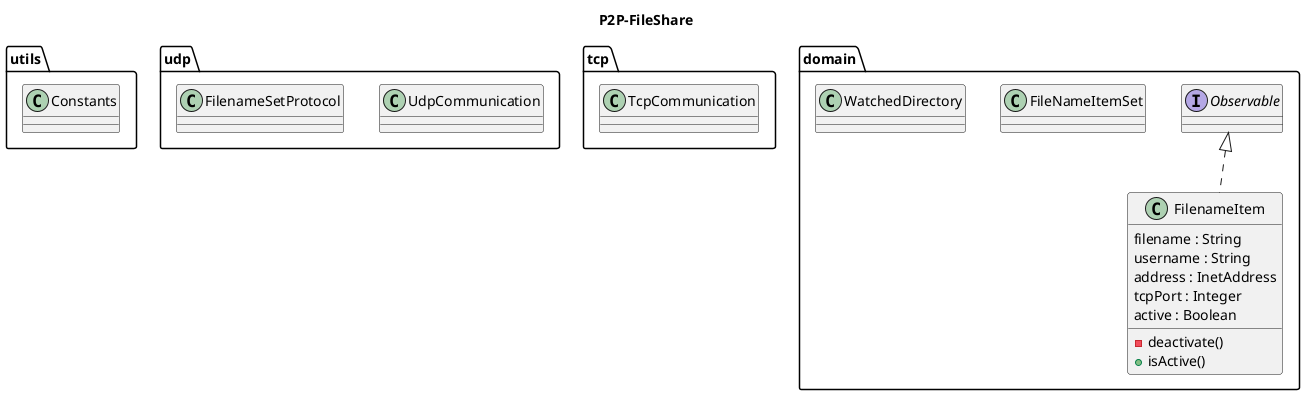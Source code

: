 @startuml
title P2P-FileShare

package "utils" {
    class Constants
}

package "udp" {

    class UdpCommunication
    class FilenameSetProtocol
}

package "tcp" {

    class TcpCommunication
}

package "domain" {

    class FilenameItem implements Observable {

        filename : String
        username : String
        address : InetAddress
        tcpPort : Integer
        active : Boolean

        -deactivate()
        +isActive()
    }
    class FileNameItemSet
    class WatchedDirectory
}

@enduml




/'
Class01 <|-- Class02
Class03 *-- Class04
Class05 o-- Class06
Class07 .. Class08
Class09 -- Class10

class UdpCommunication {
  username
  password
  +sign_in()
}
'/